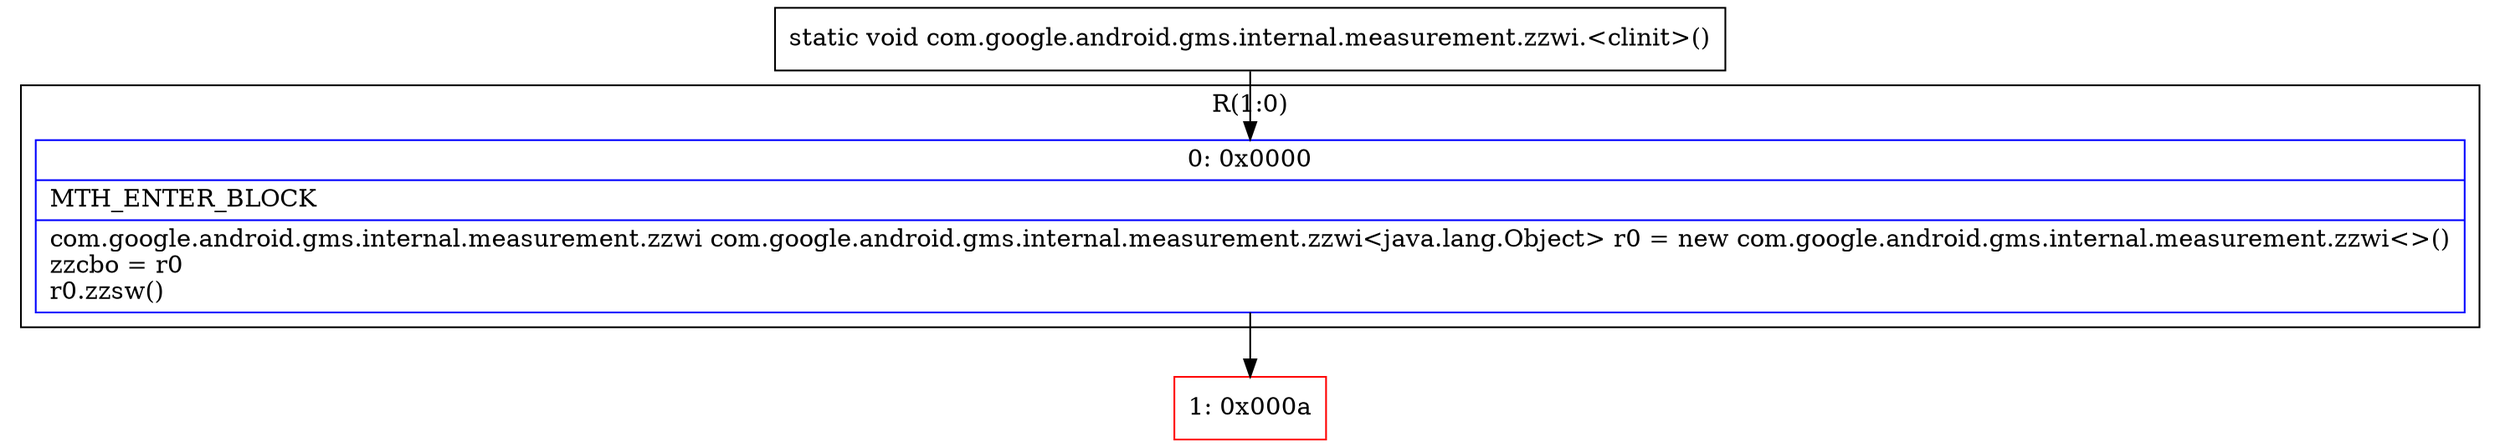 digraph "CFG forcom.google.android.gms.internal.measurement.zzwi.\<clinit\>()V" {
subgraph cluster_Region_1171086002 {
label = "R(1:0)";
node [shape=record,color=blue];
Node_0 [shape=record,label="{0\:\ 0x0000|MTH_ENTER_BLOCK\l|com.google.android.gms.internal.measurement.zzwi com.google.android.gms.internal.measurement.zzwi\<java.lang.Object\> r0 = new com.google.android.gms.internal.measurement.zzwi\<\>()\lzzcbo = r0\lr0.zzsw()\l}"];
}
Node_1 [shape=record,color=red,label="{1\:\ 0x000a}"];
MethodNode[shape=record,label="{static void com.google.android.gms.internal.measurement.zzwi.\<clinit\>() }"];
MethodNode -> Node_0;
Node_0 -> Node_1;
}


